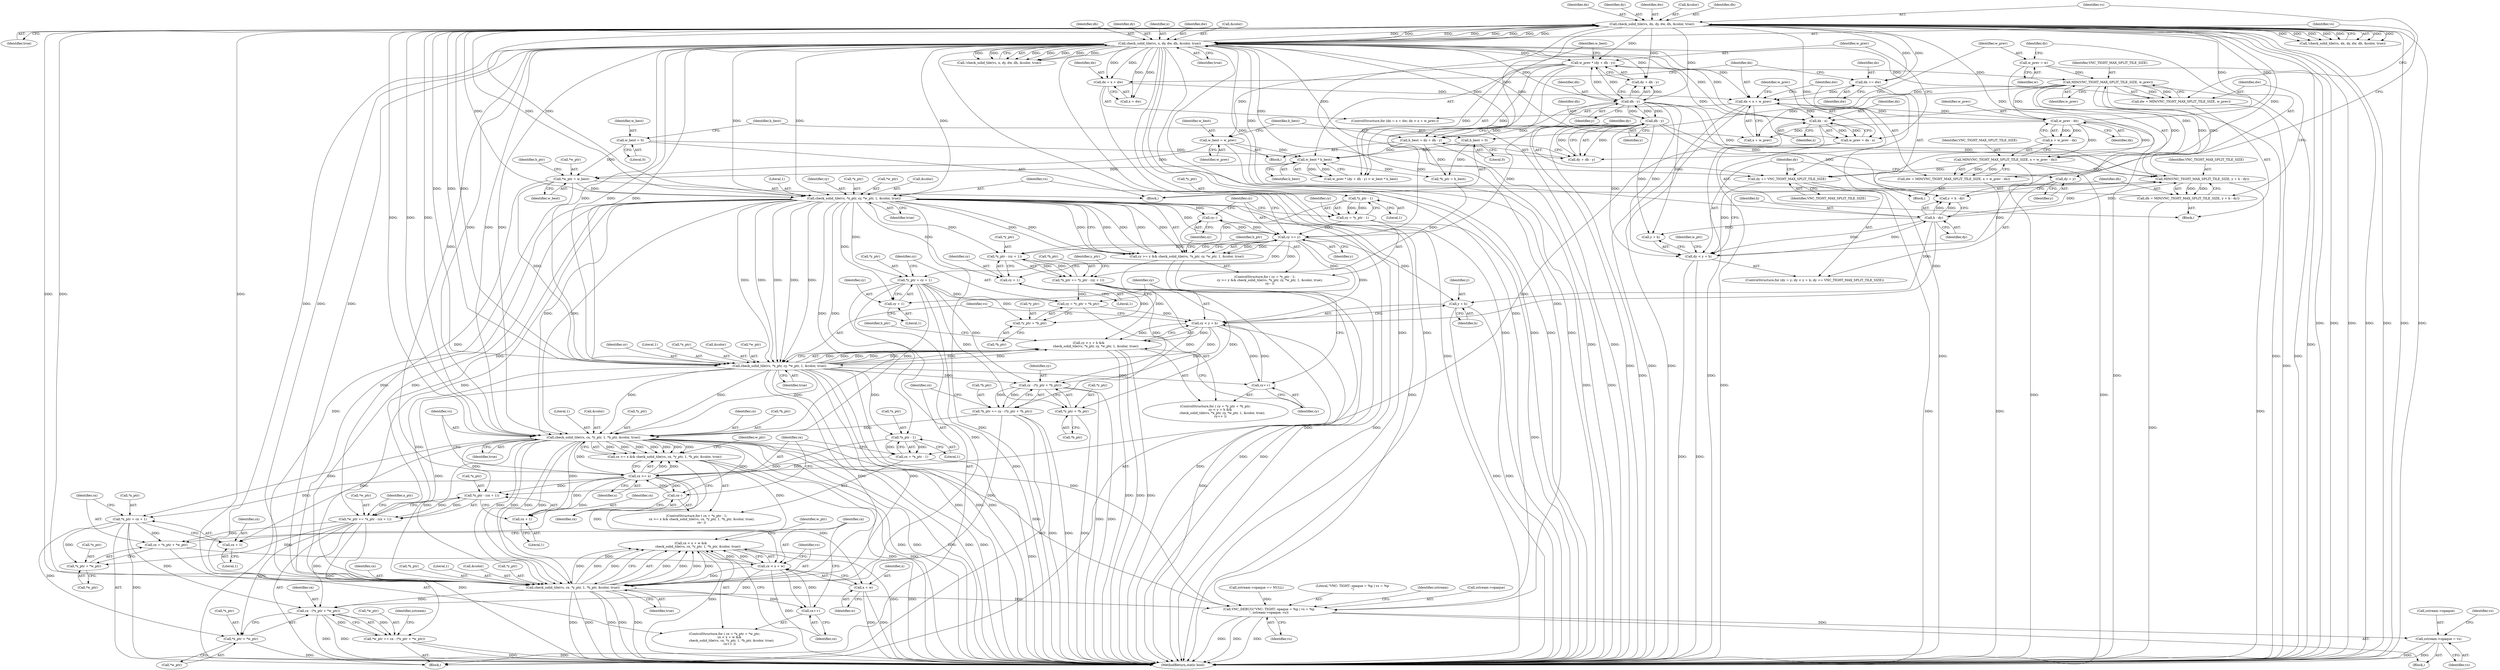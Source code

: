 digraph "0_qemu_9f64916da20eea67121d544698676295bbb105a7_0@pointer" {
"1000316" [label="(Call,check_solid_tile(vs, *x_ptr, cy, *w_ptr, 1, &color, true))"];
"1000252" [label="(Call,check_solid_tile(vs, dx, dy, dw, dh, &color, true))"];
"1000218" [label="(Call,check_solid_tile(vs, x, dy, dw, dh, &color, true))"];
"1000202" [label="(Call,dh = MIN(VNC_TIGHT_MAX_SPLIT_TILE_SIZE, y + h - dy))"];
"1000204" [label="(Call,MIN(VNC_TIGHT_MAX_SPLIT_TILE_SIZE, y + h - dy))"];
"1000213" [label="(Call,MIN(VNC_TIGHT_MAX_SPLIT_TILE_SIZE, w_prev))"];
"1000186" [label="(Call,w_prev = w)"];
"1000273" [label="(Call,w_prev * (dy + dh - y))"];
"1000266" [label="(Call,w_prev = dx - x)"];
"1000268" [label="(Call,dx - x)"];
"1000235" [label="(Call,dx < x + w_prev)"];
"1000263" [label="(Call,dx += dw)"];
"1000230" [label="(Call,dx = x + dw)"];
"1000247" [label="(Call,w_prev - dx)"];
"1000277" [label="(Call,dh - y)"];
"1000291" [label="(Call,dh - y)"];
"1000243" [label="(Call,MIN(VNC_TIGHT_MAX_SPLIT_TILE_SIZE, x + w_prev - dx))"];
"1000208" [label="(Call,h - dy)"];
"1000193" [label="(Call,dy < y + h)"];
"1000190" [label="(Call,dy = y)"];
"1000198" [label="(Call,dy += VNC_TIGHT_MAX_SPLIT_TILE_SIZE)"];
"1000211" [label="(Call,dw = MIN(VNC_TIGHT_MAX_SPLIT_TILE_SIZE, w_prev))"];
"1000241" [label="(Call,dw = MIN(VNC_TIGHT_MAX_SPLIT_TILE_SIZE, x + w_prev - dx))"];
"1000313" [label="(Call,cy >= y)"];
"1000306" [label="(Call,cy = *y_ptr - 1)"];
"1000308" [label="(Call,*y_ptr - 1)"];
"1000327" [label="(Call,cy--)"];
"1000316" [label="(Call,check_solid_tile(vs, *x_ptr, cy, *w_ptr, 1, &color, true))"];
"1000294" [label="(Call,*w_ptr = w_best)"];
"1000284" [label="(Call,w_best = w_prev)"];
"1000179" [label="(Call,w_best = 0)"];
"1000280" [label="(Call,w_best * h_best)"];
"1000183" [label="(Call,h_best = 0)"];
"1000287" [label="(Call,h_best = dy + dh - y)"];
"1000312" [label="(Call,cy >= y && check_solid_tile(vs, *x_ptr, cy, *w_ptr, 1, &color, true))"];
"1000352" [label="(Call,cy < y + h &&\n              check_solid_tile(vs, *x_ptr, cy, *w_ptr, 1, &color, true))"];
"1000332" [label="(Call,*y_ptr - (cy + 1))"];
"1000329" [label="(Call,*h_ptr += *y_ptr - (cy + 1))"];
"1000345" [label="(Call,cy = *y_ptr + *h_ptr)"];
"1000353" [label="(Call,cy < y + h)"];
"1000358" [label="(Call,check_solid_tile(vs, *x_ptr, cy, *w_ptr, 1, &color, true))"];
"1000369" [label="(Call,cy++)"];
"1000374" [label="(Call,cy - (*y_ptr + *h_ptr))"];
"1000371" [label="(Call,*h_ptr += cy - (*y_ptr + *h_ptr))"];
"1000392" [label="(Call,check_solid_tile(vs, cx, *y_ptr, 1, *h_ptr, &color, true))"];
"1000388" [label="(Call,cx >= x && check_solid_tile(vs, cx, *y_ptr, 1, *h_ptr, &color, true))"];
"1000428" [label="(Call,cx < x + w &&\n              check_solid_tile(vs, cx, *y_ptr, 1, *h_ptr, &color, true))"];
"1000403" [label="(Call,cx--)"];
"1000389" [label="(Call,cx >= x)"];
"1000408" [label="(Call,*x_ptr - (cx + 1))"];
"1000405" [label="(Call,*w_ptr += *x_ptr - (cx + 1))"];
"1000421" [label="(Call,cx = *x_ptr + *w_ptr)"];
"1000429" [label="(Call,cx < x + w)"];
"1000434" [label="(Call,check_solid_tile(vs, cx, *y_ptr, 1, *h_ptr, &color, true))"];
"1000445" [label="(Call,cx++)"];
"1000450" [label="(Call,cx - (*x_ptr + *w_ptr))"];
"1000447" [label="(Call,*w_ptr += cx - (*x_ptr + *w_ptr))"];
"1000480" [label="(Call,VNC_DEBUG(\"VNC: TIGHT: opaque = %p | vs = %p\n\", zstream->opaque, vs))"];
"1000525" [label="(Call,zstream->opaque = vs)"];
"1000423" [label="(Call,*x_ptr + *w_ptr)"];
"1000452" [label="(Call,*x_ptr + *w_ptr)"];
"1000411" [label="(Call,cx + 1)"];
"1000414" [label="(Call,*x_ptr = cx + 1)"];
"1000417" [label="(Call,cx + 1)"];
"1000431" [label="(Call,x + w)"];
"1000384" [label="(Call,*x_ptr - 1)"];
"1000382" [label="(Call,cx = *x_ptr - 1)"];
"1000347" [label="(Call,*y_ptr + *h_ptr)"];
"1000376" [label="(Call,*y_ptr + *h_ptr)"];
"1000335" [label="(Call,cy + 1)"];
"1000338" [label="(Call,*y_ptr = cy + 1)"];
"1000341" [label="(Call,cy + 1)"];
"1000355" [label="(Call,y + h)"];
"1000204" [label="(Call,MIN(VNC_TIGHT_MAX_SPLIT_TILE_SIZE, y + h - dy))"];
"1000335" [label="(Call,cy + 1)"];
"1000393" [label="(Identifier,vs)"];
"1000257" [label="(Identifier,dh)"];
"1000191" [label="(Identifier,dy)"];
"1000296" [label="(Identifier,w_ptr)"];
"1000217" [label="(Call,!check_solid_tile(vs, x, dy, dw, dh, &color, true))"];
"1000284" [label="(Call,w_best = w_prev)"];
"1000398" [label="(Call,*h_ptr)"];
"1000343" [label="(Literal,1)"];
"1000180" [label="(Identifier,w_best)"];
"1000397" [label="(Literal,1)"];
"1000444" [label="(Identifier,true)"];
"1000297" [label="(Identifier,w_best)"];
"1000436" [label="(Identifier,cx)"];
"1000194" [label="(Identifier,dy)"];
"1000255" [label="(Identifier,dy)"];
"1000409" [label="(Call,*x_ptr)"];
"1000198" [label="(Call,dy += VNC_TIGHT_MAX_SPLIT_TILE_SIZE)"];
"1000316" [label="(Call,check_solid_tile(vs, *x_ptr, cy, *w_ptr, 1, &color, true))"];
"1000323" [label="(Literal,1)"];
"1000337" [label="(Literal,1)"];
"1000384" [label="(Call,*x_ptr - 1)"];
"1000419" [label="(Literal,1)"];
"1000362" [label="(Identifier,cy)"];
"1000347" [label="(Call,*y_ptr + *h_ptr)"];
"1000265" [label="(Identifier,dw)"];
"1000248" [label="(Identifier,w_prev)"];
"1000373" [label="(Identifier,h_ptr)"];
"1000190" [label="(Call,dy = y)"];
"1000181" [label="(Literal,0)"];
"1000387" [label="(Literal,1)"];
"1000350" [label="(Call,*h_ptr)"];
"1000428" [label="(Call,cx < x + w &&\n              check_solid_tile(vs, cx, *y_ptr, 1, *h_ptr, &color, true))"];
"1000340" [label="(Identifier,y_ptr)"];
"1000263" [label="(Call,dx += dw)"];
"1000375" [label="(Identifier,cy)"];
"1000256" [label="(Identifier,dw)"];
"1000420" [label="(ControlStructure,for ( cx = *x_ptr + *w_ptr;\n          cx < x + w &&\n              check_solid_tile(vs, cx, *y_ptr, 1, *h_ptr, &color, true);\n          cx++ ))"];
"1000400" [label="(Call,&color)"];
"1000445" [label="(Call,cx++)"];
"1000237" [label="(Call,x + w_prev)"];
"1000451" [label="(Identifier,cx)"];
"1000278" [label="(Identifier,dh)"];
"1000385" [label="(Call,*x_ptr)"];
"1000206" [label="(Call,y + h - dy)"];
"1000424" [label="(Call,*x_ptr)"];
"1000266" [label="(Call,w_prev = dx - x)"];
"1000313" [label="(Call,cy >= y)"];
"1000369" [label="(Call,cy++)"];
"1000429" [label="(Call,cx < x + w)"];
"1000285" [label="(Identifier,w_best)"];
"1000406" [label="(Call,*w_ptr)"];
"1000213" [label="(Call,MIN(VNC_TIGHT_MAX_SPLIT_TILE_SIZE, w_prev))"];
"1000358" [label="(Call,check_solid_tile(vs, *x_ptr, cy, *w_ptr, 1, &color, true))"];
"1000485" [label="(Identifier,vs)"];
"1000388" [label="(Call,cx >= x && check_solid_tile(vs, cx, *y_ptr, 1, *h_ptr, &color, true))"];
"1000311" [label="(Literal,1)"];
"1000381" [label="(ControlStructure,for ( cx = *x_ptr - 1;\n          cx >= x && check_solid_tile(vs, cx, *y_ptr, 1, *h_ptr, &color, true);\n          cx-- ))"];
"1000426" [label="(Call,*w_ptr)"];
"1000448" [label="(Call,*w_ptr)"];
"1000356" [label="(Identifier,y)"];
"1000183" [label="(Call,h_best = 0)"];
"1000258" [label="(Call,&color)"];
"1000270" [label="(Identifier,x)"];
"1000244" [label="(Identifier,VNC_TIGHT_MAX_SPLIT_TILE_SIZE)"];
"1000251" [label="(Call,!check_solid_tile(vs, dx, dy, dw, dh, &color, true))"];
"1000202" [label="(Call,dh = MIN(VNC_TIGHT_MAX_SPLIT_TILE_SIZE, y + h - dy))"];
"1000291" [label="(Call,dh - y)"];
"1000193" [label="(Call,dy < y + h)"];
"1000315" [label="(Identifier,y)"];
"1000328" [label="(Identifier,cy)"];
"1000219" [label="(Identifier,vs)"];
"1000354" [label="(Identifier,cy)"];
"1000414" [label="(Call,*x_ptr = cx + 1)"];
"1000431" [label="(Call,x + w)"];
"1000453" [label="(Call,*x_ptr)"];
"1000289" [label="(Call,dy + dh - y)"];
"1000376" [label="(Call,*y_ptr + *h_ptr)"];
"1000314" [label="(Identifier,cy)"];
"1000430" [label="(Identifier,cx)"];
"1000481" [label="(Literal,\"VNC: TIGHT: opaque = %p | vs = %p\n\")"];
"1000306" [label="(Call,cy = *y_ptr - 1)"];
"1000336" [label="(Identifier,cy)"];
"1000365" [label="(Literal,1)"];
"1000293" [label="(Identifier,y)"];
"1000224" [label="(Call,&color)"];
"1000267" [label="(Identifier,w_prev)"];
"1000435" [label="(Identifier,vs)"];
"1000346" [label="(Identifier,cy)"];
"1000404" [label="(Identifier,cx)"];
"1000407" [label="(Identifier,w_ptr)"];
"1000422" [label="(Identifier,cx)"];
"1000402" [label="(Identifier,true)"];
"1000382" [label="(Call,cx = *x_ptr - 1)"];
"1000395" [label="(Call,*y_ptr)"];
"1000277" [label="(Call,dh - y)"];
"1000421" [label="(Call,cx = *x_ptr + *w_ptr)"];
"1000440" [label="(Call,*h_ptr)"];
"1000188" [label="(Identifier,w)"];
"1000295" [label="(Call,*w_ptr)"];
"1000333" [label="(Call,*y_ptr)"];
"1000345" [label="(Call,cy = *y_ptr + *h_ptr)"];
"1000415" [label="(Call,*x_ptr)"];
"1000423" [label="(Call,*x_ptr + *w_ptr)"];
"1000199" [label="(Identifier,dy)"];
"1000192" [label="(Identifier,y)"];
"1000226" [label="(Identifier,true)"];
"1000264" [label="(Identifier,dx)"];
"1000185" [label="(Literal,0)"];
"1000408" [label="(Call,*x_ptr - (cx + 1))"];
"1000242" [label="(Identifier,dw)"];
"1000403" [label="(Call,cx--)"];
"1000416" [label="(Identifier,x_ptr)"];
"1000320" [label="(Identifier,cy)"];
"1000332" [label="(Call,*y_ptr - (cy + 1))"];
"1000283" [label="(Block,)"];
"1000338" [label="(Call,*y_ptr = cy + 1)"];
"1000352" [label="(Call,cy < y + h &&\n              check_solid_tile(vs, *x_ptr, cy, *w_ptr, 1, &color, true))"];
"1000208" [label="(Call,h - dy)"];
"1000331" [label="(Identifier,h_ptr)"];
"1000329" [label="(Call,*h_ptr += *y_ptr - (cy + 1))"];
"1000230" [label="(Call,dx = x + dw)"];
"1000243" [label="(Call,MIN(VNC_TIGHT_MAX_SPLIT_TILE_SIZE, x + w_prev - dx))"];
"1000215" [label="(Identifier,w_prev)"];
"1000305" [label="(ControlStructure,for ( cy = *y_ptr - 1;\n          cy >= y && check_solid_tile(vs, *x_ptr, cy, *w_ptr, 1, &color, true);\n          cy-- ))"];
"1000247" [label="(Call,w_prev - dx)"];
"1000392" [label="(Call,check_solid_tile(vs, cx, *y_ptr, 1, *h_ptr, &color, true))"];
"1000327" [label="(Call,cy--)"];
"1000249" [label="(Identifier,dx)"];
"1000212" [label="(Identifier,dw)"];
"1000439" [label="(Literal,1)"];
"1000442" [label="(Call,&color)"];
"1000302" [label="(Block,)"];
"1000488" [label="(Identifier,zstream)"];
"1000253" [label="(Identifier,vs)"];
"1000195" [label="(Call,y + h)"];
"1000342" [label="(Identifier,cy)"];
"1000223" [label="(Identifier,dh)"];
"1000218" [label="(Call,check_solid_tile(vs, x, dy, dw, dh, &color, true))"];
"1000475" [label="(Block,)"];
"1000412" [label="(Identifier,cx)"];
"1000339" [label="(Call,*y_ptr)"];
"1000279" [label="(Identifier,y)"];
"1000179" [label="(Call,w_best = 0)"];
"1000433" [label="(Identifier,w)"];
"1000355" [label="(Call,y + h)"];
"1000434" [label="(Call,check_solid_tile(vs, cx, *y_ptr, 1, *h_ptr, &color, true))"];
"1000214" [label="(Identifier,VNC_TIGHT_MAX_SPLIT_TILE_SIZE)"];
"1000189" [label="(ControlStructure,for (dy = y; dy < y + h; dy += VNC_TIGHT_MAX_SPLIT_TILE_SIZE))"];
"1000280" [label="(Call,w_best * h_best)"];
"1000312" [label="(Call,cy >= y && check_solid_tile(vs, *x_ptr, cy, *w_ptr, 1, &color, true))"];
"1000241" [label="(Call,dw = MIN(VNC_TIGHT_MAX_SPLIT_TILE_SIZE, x + w_prev - dx))"];
"1000205" [label="(Identifier,VNC_TIGHT_MAX_SPLIT_TILE_SIZE)"];
"1000221" [label="(Identifier,dy)"];
"1000240" [label="(Block,)"];
"1000330" [label="(Call,*h_ptr)"];
"1000383" [label="(Identifier,cx)"];
"1000281" [label="(Identifier,w_best)"];
"1000405" [label="(Call,*w_ptr += *x_ptr - (cx + 1))"];
"1000260" [label="(Identifier,true)"];
"1000187" [label="(Identifier,w_prev)"];
"1000437" [label="(Call,*y_ptr)"];
"1000211" [label="(Call,dw = MIN(VNC_TIGHT_MAX_SPLIT_TILE_SIZE, w_prev))"];
"1000309" [label="(Call,*y_ptr)"];
"1000184" [label="(Identifier,h_best)"];
"1000231" [label="(Identifier,dx)"];
"1000288" [label="(Identifier,h_best)"];
"1000318" [label="(Call,*x_ptr)"];
"1000374" [label="(Call,cy - (*y_ptr + *h_ptr))"];
"1000368" [label="(Identifier,true)"];
"1000341" [label="(Call,cy + 1)"];
"1000307" [label="(Identifier,cy)"];
"1000482" [label="(Call,zstream->opaque)"];
"1000460" [label="(Identifier,zstream)"];
"1000450" [label="(Call,cx - (*x_ptr + *w_ptr))"];
"1000455" [label="(Call,*w_ptr)"];
"1000360" [label="(Call,*x_ptr)"];
"1000321" [label="(Call,*w_ptr)"];
"1000282" [label="(Identifier,h_best)"];
"1000391" [label="(Identifier,x)"];
"1000294" [label="(Call,*w_ptr = w_best)"];
"1000526" [label="(Call,zstream->opaque)"];
"1000449" [label="(Identifier,w_ptr)"];
"1000268" [label="(Call,dx - x)"];
"1000418" [label="(Identifier,cx)"];
"1000274" [label="(Identifier,w_prev)"];
"1000235" [label="(Call,dx < x + w_prev)"];
"1000186" [label="(Call,w_prev = w)"];
"1000232" [label="(Call,x + dw)"];
"1000359" [label="(Identifier,vs)"];
"1000535" [label="(Identifier,vs)"];
"1000348" [label="(Call,*y_ptr)"];
"1000275" [label="(Call,dy + dh - y)"];
"1000210" [label="(Identifier,dy)"];
"1000229" [label="(ControlStructure,for (dx = x + dw; dx < x + w_prev;))"];
"1000273" [label="(Call,w_prev * (dy + dh - y))"];
"1000254" [label="(Identifier,dx)"];
"1000203" [label="(Identifier,dh)"];
"1000286" [label="(Identifier,w_prev)"];
"1000366" [label="(Call,&color)"];
"1000201" [label="(Block,)"];
"1000413" [label="(Literal,1)"];
"1000357" [label="(Identifier,h)"];
"1000394" [label="(Identifier,cx)"];
"1000446" [label="(Identifier,cx)"];
"1000245" [label="(Call,x + w_prev - dx)"];
"1000236" [label="(Identifier,dx)"];
"1000372" [label="(Call,*h_ptr)"];
"1000272" [label="(Call,w_prev * (dy + dh - y) > w_best * h_best)"];
"1000353" [label="(Call,cy < y + h)"];
"1000300" [label="(Identifier,h_ptr)"];
"1000269" [label="(Identifier,dx)"];
"1000529" [label="(Identifier,vs)"];
"1000220" [label="(Identifier,x)"];
"1000390" [label="(Identifier,cx)"];
"1000287" [label="(Call,h_best = dy + dh - y)"];
"1000298" [label="(Call,*h_ptr = h_best)"];
"1000200" [label="(Identifier,VNC_TIGHT_MAX_SPLIT_TILE_SIZE)"];
"1000317" [label="(Identifier,vs)"];
"1000209" [label="(Identifier,h)"];
"1000470" [label="(Call,zstream->opaque == NULL)"];
"1000370" [label="(Identifier,cy)"];
"1000371" [label="(Call,*h_ptr += cy - (*y_ptr + *h_ptr))"];
"1000363" [label="(Call,*w_ptr)"];
"1000417" [label="(Call,cx + 1)"];
"1000292" [label="(Identifier,dh)"];
"1000525" [label="(Call,zstream->opaque = vs)"];
"1000389" [label="(Call,cx >= x)"];
"1000946" [label="(MethodReturn,static bool)"];
"1000308" [label="(Call,*y_ptr - 1)"];
"1000344" [label="(ControlStructure,for ( cy = *y_ptr + *h_ptr;\n          cy < y + h &&\n              check_solid_tile(vs, *x_ptr, cy, *w_ptr, 1, &color, true);\n          cy++ ))"];
"1000377" [label="(Call,*y_ptr)"];
"1000411" [label="(Call,cx + 1)"];
"1000252" [label="(Call,check_solid_tile(vs, dx, dy, dw, dh, &color, true))"];
"1000324" [label="(Call,&color)"];
"1000452" [label="(Call,*x_ptr + *w_ptr)"];
"1000447" [label="(Call,*w_ptr += cx - (*x_ptr + *w_ptr))"];
"1000480" [label="(Call,VNC_DEBUG(\"VNC: TIGHT: opaque = %p | vs = %p\n\", zstream->opaque, vs))"];
"1000432" [label="(Identifier,x)"];
"1000379" [label="(Call,*h_ptr)"];
"1000172" [label="(Block,)"];
"1000222" [label="(Identifier,dw)"];
"1000326" [label="(Identifier,true)"];
"1000316" -> "1000312"  [label="AST: "];
"1000316" -> "1000326"  [label="CFG: "];
"1000317" -> "1000316"  [label="AST: "];
"1000318" -> "1000316"  [label="AST: "];
"1000320" -> "1000316"  [label="AST: "];
"1000321" -> "1000316"  [label="AST: "];
"1000323" -> "1000316"  [label="AST: "];
"1000324" -> "1000316"  [label="AST: "];
"1000326" -> "1000316"  [label="AST: "];
"1000312" -> "1000316"  [label="CFG: "];
"1000316" -> "1000946"  [label="DDG: "];
"1000316" -> "1000946"  [label="DDG: "];
"1000316" -> "1000946"  [label="DDG: "];
"1000316" -> "1000312"  [label="DDG: "];
"1000316" -> "1000312"  [label="DDG: "];
"1000316" -> "1000312"  [label="DDG: "];
"1000316" -> "1000312"  [label="DDG: "];
"1000316" -> "1000312"  [label="DDG: "];
"1000316" -> "1000312"  [label="DDG: "];
"1000316" -> "1000312"  [label="DDG: "];
"1000252" -> "1000316"  [label="DDG: "];
"1000252" -> "1000316"  [label="DDG: "];
"1000252" -> "1000316"  [label="DDG: "];
"1000218" -> "1000316"  [label="DDG: "];
"1000218" -> "1000316"  [label="DDG: "];
"1000218" -> "1000316"  [label="DDG: "];
"1000313" -> "1000316"  [label="DDG: "];
"1000294" -> "1000316"  [label="DDG: "];
"1000316" -> "1000327"  [label="DDG: "];
"1000316" -> "1000332"  [label="DDG: "];
"1000316" -> "1000335"  [label="DDG: "];
"1000316" -> "1000338"  [label="DDG: "];
"1000316" -> "1000341"  [label="DDG: "];
"1000316" -> "1000358"  [label="DDG: "];
"1000316" -> "1000358"  [label="DDG: "];
"1000316" -> "1000358"  [label="DDG: "];
"1000316" -> "1000358"  [label="DDG: "];
"1000316" -> "1000358"  [label="DDG: "];
"1000316" -> "1000384"  [label="DDG: "];
"1000316" -> "1000392"  [label="DDG: "];
"1000316" -> "1000392"  [label="DDG: "];
"1000316" -> "1000392"  [label="DDG: "];
"1000316" -> "1000405"  [label="DDG: "];
"1000316" -> "1000434"  [label="DDG: "];
"1000316" -> "1000434"  [label="DDG: "];
"1000316" -> "1000434"  [label="DDG: "];
"1000316" -> "1000480"  [label="DDG: "];
"1000252" -> "1000251"  [label="AST: "];
"1000252" -> "1000260"  [label="CFG: "];
"1000253" -> "1000252"  [label="AST: "];
"1000254" -> "1000252"  [label="AST: "];
"1000255" -> "1000252"  [label="AST: "];
"1000256" -> "1000252"  [label="AST: "];
"1000257" -> "1000252"  [label="AST: "];
"1000258" -> "1000252"  [label="AST: "];
"1000260" -> "1000252"  [label="AST: "];
"1000251" -> "1000252"  [label="CFG: "];
"1000252" -> "1000946"  [label="DDG: "];
"1000252" -> "1000946"  [label="DDG: "];
"1000252" -> "1000946"  [label="DDG: "];
"1000252" -> "1000946"  [label="DDG: "];
"1000252" -> "1000946"  [label="DDG: "];
"1000252" -> "1000946"  [label="DDG: "];
"1000252" -> "1000946"  [label="DDG: "];
"1000252" -> "1000198"  [label="DDG: "];
"1000252" -> "1000218"  [label="DDG: "];
"1000252" -> "1000218"  [label="DDG: "];
"1000252" -> "1000218"  [label="DDG: "];
"1000252" -> "1000251"  [label="DDG: "];
"1000252" -> "1000251"  [label="DDG: "];
"1000252" -> "1000251"  [label="DDG: "];
"1000252" -> "1000251"  [label="DDG: "];
"1000252" -> "1000251"  [label="DDG: "];
"1000252" -> "1000251"  [label="DDG: "];
"1000252" -> "1000251"  [label="DDG: "];
"1000218" -> "1000252"  [label="DDG: "];
"1000218" -> "1000252"  [label="DDG: "];
"1000218" -> "1000252"  [label="DDG: "];
"1000218" -> "1000252"  [label="DDG: "];
"1000218" -> "1000252"  [label="DDG: "];
"1000247" -> "1000252"  [label="DDG: "];
"1000241" -> "1000252"  [label="DDG: "];
"1000252" -> "1000263"  [label="DDG: "];
"1000252" -> "1000263"  [label="DDG: "];
"1000252" -> "1000268"  [label="DDG: "];
"1000252" -> "1000273"  [label="DDG: "];
"1000252" -> "1000275"  [label="DDG: "];
"1000252" -> "1000277"  [label="DDG: "];
"1000252" -> "1000287"  [label="DDG: "];
"1000252" -> "1000289"  [label="DDG: "];
"1000252" -> "1000358"  [label="DDG: "];
"1000252" -> "1000358"  [label="DDG: "];
"1000252" -> "1000358"  [label="DDG: "];
"1000252" -> "1000392"  [label="DDG: "];
"1000252" -> "1000392"  [label="DDG: "];
"1000252" -> "1000392"  [label="DDG: "];
"1000252" -> "1000434"  [label="DDG: "];
"1000252" -> "1000434"  [label="DDG: "];
"1000252" -> "1000434"  [label="DDG: "];
"1000252" -> "1000480"  [label="DDG: "];
"1000218" -> "1000217"  [label="AST: "];
"1000218" -> "1000226"  [label="CFG: "];
"1000219" -> "1000218"  [label="AST: "];
"1000220" -> "1000218"  [label="AST: "];
"1000221" -> "1000218"  [label="AST: "];
"1000222" -> "1000218"  [label="AST: "];
"1000223" -> "1000218"  [label="AST: "];
"1000224" -> "1000218"  [label="AST: "];
"1000226" -> "1000218"  [label="AST: "];
"1000217" -> "1000218"  [label="CFG: "];
"1000218" -> "1000946"  [label="DDG: "];
"1000218" -> "1000946"  [label="DDG: "];
"1000218" -> "1000946"  [label="DDG: "];
"1000218" -> "1000946"  [label="DDG: "];
"1000218" -> "1000946"  [label="DDG: "];
"1000218" -> "1000946"  [label="DDG: "];
"1000218" -> "1000198"  [label="DDG: "];
"1000218" -> "1000217"  [label="DDG: "];
"1000218" -> "1000217"  [label="DDG: "];
"1000218" -> "1000217"  [label="DDG: "];
"1000218" -> "1000217"  [label="DDG: "];
"1000218" -> "1000217"  [label="DDG: "];
"1000218" -> "1000217"  [label="DDG: "];
"1000218" -> "1000217"  [label="DDG: "];
"1000202" -> "1000218"  [label="DDG: "];
"1000208" -> "1000218"  [label="DDG: "];
"1000268" -> "1000218"  [label="DDG: "];
"1000211" -> "1000218"  [label="DDG: "];
"1000218" -> "1000230"  [label="DDG: "];
"1000218" -> "1000230"  [label="DDG: "];
"1000218" -> "1000232"  [label="DDG: "];
"1000218" -> "1000232"  [label="DDG: "];
"1000218" -> "1000235"  [label="DDG: "];
"1000218" -> "1000237"  [label="DDG: "];
"1000218" -> "1000268"  [label="DDG: "];
"1000218" -> "1000273"  [label="DDG: "];
"1000218" -> "1000275"  [label="DDG: "];
"1000218" -> "1000277"  [label="DDG: "];
"1000218" -> "1000287"  [label="DDG: "];
"1000218" -> "1000289"  [label="DDG: "];
"1000218" -> "1000358"  [label="DDG: "];
"1000218" -> "1000358"  [label="DDG: "];
"1000218" -> "1000358"  [label="DDG: "];
"1000218" -> "1000389"  [label="DDG: "];
"1000218" -> "1000392"  [label="DDG: "];
"1000218" -> "1000392"  [label="DDG: "];
"1000218" -> "1000392"  [label="DDG: "];
"1000218" -> "1000434"  [label="DDG: "];
"1000218" -> "1000434"  [label="DDG: "];
"1000218" -> "1000434"  [label="DDG: "];
"1000218" -> "1000480"  [label="DDG: "];
"1000202" -> "1000201"  [label="AST: "];
"1000202" -> "1000204"  [label="CFG: "];
"1000203" -> "1000202"  [label="AST: "];
"1000204" -> "1000202"  [label="AST: "];
"1000212" -> "1000202"  [label="CFG: "];
"1000202" -> "1000946"  [label="DDG: "];
"1000204" -> "1000202"  [label="DDG: "];
"1000204" -> "1000202"  [label="DDG: "];
"1000204" -> "1000206"  [label="CFG: "];
"1000205" -> "1000204"  [label="AST: "];
"1000206" -> "1000204"  [label="AST: "];
"1000204" -> "1000946"  [label="DDG: "];
"1000213" -> "1000204"  [label="DDG: "];
"1000243" -> "1000204"  [label="DDG: "];
"1000291" -> "1000204"  [label="DDG: "];
"1000277" -> "1000204"  [label="DDG: "];
"1000208" -> "1000204"  [label="DDG: "];
"1000208" -> "1000204"  [label="DDG: "];
"1000204" -> "1000213"  [label="DDG: "];
"1000213" -> "1000211"  [label="AST: "];
"1000213" -> "1000215"  [label="CFG: "];
"1000214" -> "1000213"  [label="AST: "];
"1000215" -> "1000213"  [label="AST: "];
"1000211" -> "1000213"  [label="CFG: "];
"1000213" -> "1000946"  [label="DDG: "];
"1000213" -> "1000946"  [label="DDG: "];
"1000213" -> "1000198"  [label="DDG: "];
"1000213" -> "1000211"  [label="DDG: "];
"1000213" -> "1000211"  [label="DDG: "];
"1000186" -> "1000213"  [label="DDG: "];
"1000273" -> "1000213"  [label="DDG: "];
"1000213" -> "1000235"  [label="DDG: "];
"1000213" -> "1000237"  [label="DDG: "];
"1000213" -> "1000243"  [label="DDG: "];
"1000213" -> "1000247"  [label="DDG: "];
"1000186" -> "1000172"  [label="AST: "];
"1000186" -> "1000188"  [label="CFG: "];
"1000187" -> "1000186"  [label="AST: "];
"1000188" -> "1000186"  [label="AST: "];
"1000191" -> "1000186"  [label="CFG: "];
"1000186" -> "1000946"  [label="DDG: "];
"1000273" -> "1000272"  [label="AST: "];
"1000273" -> "1000275"  [label="CFG: "];
"1000274" -> "1000273"  [label="AST: "];
"1000275" -> "1000273"  [label="AST: "];
"1000281" -> "1000273"  [label="CFG: "];
"1000273" -> "1000946"  [label="DDG: "];
"1000273" -> "1000946"  [label="DDG: "];
"1000273" -> "1000272"  [label="DDG: "];
"1000273" -> "1000272"  [label="DDG: "];
"1000266" -> "1000273"  [label="DDG: "];
"1000277" -> "1000273"  [label="DDG: "];
"1000277" -> "1000273"  [label="DDG: "];
"1000273" -> "1000284"  [label="DDG: "];
"1000266" -> "1000201"  [label="AST: "];
"1000266" -> "1000268"  [label="CFG: "];
"1000267" -> "1000266"  [label="AST: "];
"1000268" -> "1000266"  [label="AST: "];
"1000274" -> "1000266"  [label="CFG: "];
"1000266" -> "1000946"  [label="DDG: "];
"1000268" -> "1000266"  [label="DDG: "];
"1000268" -> "1000266"  [label="DDG: "];
"1000268" -> "1000270"  [label="CFG: "];
"1000269" -> "1000268"  [label="AST: "];
"1000270" -> "1000268"  [label="AST: "];
"1000268" -> "1000946"  [label="DDG: "];
"1000235" -> "1000268"  [label="DDG: "];
"1000268" -> "1000389"  [label="DDG: "];
"1000235" -> "1000229"  [label="AST: "];
"1000235" -> "1000237"  [label="CFG: "];
"1000236" -> "1000235"  [label="AST: "];
"1000237" -> "1000235"  [label="AST: "];
"1000242" -> "1000235"  [label="CFG: "];
"1000267" -> "1000235"  [label="CFG: "];
"1000235" -> "1000946"  [label="DDG: "];
"1000235" -> "1000946"  [label="DDG: "];
"1000263" -> "1000235"  [label="DDG: "];
"1000230" -> "1000235"  [label="DDG: "];
"1000247" -> "1000235"  [label="DDG: "];
"1000235" -> "1000247"  [label="DDG: "];
"1000263" -> "1000240"  [label="AST: "];
"1000263" -> "1000265"  [label="CFG: "];
"1000264" -> "1000263"  [label="AST: "];
"1000265" -> "1000263"  [label="AST: "];
"1000236" -> "1000263"  [label="CFG: "];
"1000263" -> "1000946"  [label="DDG: "];
"1000230" -> "1000229"  [label="AST: "];
"1000230" -> "1000232"  [label="CFG: "];
"1000231" -> "1000230"  [label="AST: "];
"1000232" -> "1000230"  [label="AST: "];
"1000236" -> "1000230"  [label="CFG: "];
"1000230" -> "1000946"  [label="DDG: "];
"1000247" -> "1000245"  [label="AST: "];
"1000247" -> "1000249"  [label="CFG: "];
"1000248" -> "1000247"  [label="AST: "];
"1000249" -> "1000247"  [label="AST: "];
"1000245" -> "1000247"  [label="CFG: "];
"1000247" -> "1000946"  [label="DDG: "];
"1000247" -> "1000237"  [label="DDG: "];
"1000247" -> "1000243"  [label="DDG: "];
"1000247" -> "1000243"  [label="DDG: "];
"1000247" -> "1000245"  [label="DDG: "];
"1000247" -> "1000245"  [label="DDG: "];
"1000277" -> "1000275"  [label="AST: "];
"1000277" -> "1000279"  [label="CFG: "];
"1000278" -> "1000277"  [label="AST: "];
"1000279" -> "1000277"  [label="AST: "];
"1000275" -> "1000277"  [label="CFG: "];
"1000277" -> "1000946"  [label="DDG: "];
"1000277" -> "1000193"  [label="DDG: "];
"1000277" -> "1000195"  [label="DDG: "];
"1000277" -> "1000206"  [label="DDG: "];
"1000277" -> "1000275"  [label="DDG: "];
"1000277" -> "1000275"  [label="DDG: "];
"1000291" -> "1000277"  [label="DDG: "];
"1000277" -> "1000291"  [label="DDG: "];
"1000277" -> "1000291"  [label="DDG: "];
"1000277" -> "1000313"  [label="DDG: "];
"1000291" -> "1000289"  [label="AST: "];
"1000291" -> "1000293"  [label="CFG: "];
"1000292" -> "1000291"  [label="AST: "];
"1000293" -> "1000291"  [label="AST: "];
"1000289" -> "1000291"  [label="CFG: "];
"1000291" -> "1000946"  [label="DDG: "];
"1000291" -> "1000193"  [label="DDG: "];
"1000291" -> "1000195"  [label="DDG: "];
"1000291" -> "1000206"  [label="DDG: "];
"1000291" -> "1000287"  [label="DDG: "];
"1000291" -> "1000287"  [label="DDG: "];
"1000291" -> "1000289"  [label="DDG: "];
"1000291" -> "1000289"  [label="DDG: "];
"1000291" -> "1000313"  [label="DDG: "];
"1000243" -> "1000241"  [label="AST: "];
"1000243" -> "1000245"  [label="CFG: "];
"1000244" -> "1000243"  [label="AST: "];
"1000245" -> "1000243"  [label="AST: "];
"1000241" -> "1000243"  [label="CFG: "];
"1000243" -> "1000946"  [label="DDG: "];
"1000243" -> "1000946"  [label="DDG: "];
"1000243" -> "1000198"  [label="DDG: "];
"1000243" -> "1000241"  [label="DDG: "];
"1000243" -> "1000241"  [label="DDG: "];
"1000208" -> "1000206"  [label="AST: "];
"1000208" -> "1000210"  [label="CFG: "];
"1000209" -> "1000208"  [label="AST: "];
"1000210" -> "1000208"  [label="AST: "];
"1000206" -> "1000208"  [label="CFG: "];
"1000208" -> "1000193"  [label="DDG: "];
"1000208" -> "1000195"  [label="DDG: "];
"1000208" -> "1000206"  [label="DDG: "];
"1000208" -> "1000206"  [label="DDG: "];
"1000193" -> "1000208"  [label="DDG: "];
"1000208" -> "1000353"  [label="DDG: "];
"1000208" -> "1000355"  [label="DDG: "];
"1000193" -> "1000189"  [label="AST: "];
"1000193" -> "1000195"  [label="CFG: "];
"1000194" -> "1000193"  [label="AST: "];
"1000195" -> "1000193"  [label="AST: "];
"1000203" -> "1000193"  [label="CFG: "];
"1000296" -> "1000193"  [label="CFG: "];
"1000193" -> "1000946"  [label="DDG: "];
"1000193" -> "1000946"  [label="DDG: "];
"1000190" -> "1000193"  [label="DDG: "];
"1000198" -> "1000193"  [label="DDG: "];
"1000190" -> "1000189"  [label="AST: "];
"1000190" -> "1000192"  [label="CFG: "];
"1000191" -> "1000190"  [label="AST: "];
"1000192" -> "1000190"  [label="AST: "];
"1000194" -> "1000190"  [label="CFG: "];
"1000198" -> "1000189"  [label="AST: "];
"1000198" -> "1000200"  [label="CFG: "];
"1000199" -> "1000198"  [label="AST: "];
"1000200" -> "1000198"  [label="AST: "];
"1000194" -> "1000198"  [label="CFG: "];
"1000198" -> "1000946"  [label="DDG: "];
"1000211" -> "1000201"  [label="AST: "];
"1000212" -> "1000211"  [label="AST: "];
"1000219" -> "1000211"  [label="CFG: "];
"1000211" -> "1000946"  [label="DDG: "];
"1000241" -> "1000240"  [label="AST: "];
"1000242" -> "1000241"  [label="AST: "];
"1000253" -> "1000241"  [label="CFG: "];
"1000241" -> "1000946"  [label="DDG: "];
"1000313" -> "1000312"  [label="AST: "];
"1000313" -> "1000315"  [label="CFG: "];
"1000314" -> "1000313"  [label="AST: "];
"1000315" -> "1000313"  [label="AST: "];
"1000317" -> "1000313"  [label="CFG: "];
"1000312" -> "1000313"  [label="CFG: "];
"1000313" -> "1000312"  [label="DDG: "];
"1000313" -> "1000312"  [label="DDG: "];
"1000306" -> "1000313"  [label="DDG: "];
"1000327" -> "1000313"  [label="DDG: "];
"1000313" -> "1000327"  [label="DDG: "];
"1000313" -> "1000332"  [label="DDG: "];
"1000313" -> "1000335"  [label="DDG: "];
"1000313" -> "1000338"  [label="DDG: "];
"1000313" -> "1000341"  [label="DDG: "];
"1000313" -> "1000353"  [label="DDG: "];
"1000313" -> "1000355"  [label="DDG: "];
"1000306" -> "1000305"  [label="AST: "];
"1000306" -> "1000308"  [label="CFG: "];
"1000307" -> "1000306"  [label="AST: "];
"1000308" -> "1000306"  [label="AST: "];
"1000314" -> "1000306"  [label="CFG: "];
"1000306" -> "1000946"  [label="DDG: "];
"1000308" -> "1000306"  [label="DDG: "];
"1000308" -> "1000306"  [label="DDG: "];
"1000308" -> "1000311"  [label="CFG: "];
"1000309" -> "1000308"  [label="AST: "];
"1000311" -> "1000308"  [label="AST: "];
"1000308" -> "1000332"  [label="DDG: "];
"1000327" -> "1000305"  [label="AST: "];
"1000327" -> "1000328"  [label="CFG: "];
"1000328" -> "1000327"  [label="AST: "];
"1000314" -> "1000327"  [label="CFG: "];
"1000294" -> "1000172"  [label="AST: "];
"1000294" -> "1000297"  [label="CFG: "];
"1000295" -> "1000294"  [label="AST: "];
"1000297" -> "1000294"  [label="AST: "];
"1000300" -> "1000294"  [label="CFG: "];
"1000294" -> "1000946"  [label="DDG: "];
"1000284" -> "1000294"  [label="DDG: "];
"1000179" -> "1000294"  [label="DDG: "];
"1000280" -> "1000294"  [label="DDG: "];
"1000294" -> "1000358"  [label="DDG: "];
"1000294" -> "1000405"  [label="DDG: "];
"1000284" -> "1000283"  [label="AST: "];
"1000284" -> "1000286"  [label="CFG: "];
"1000285" -> "1000284"  [label="AST: "];
"1000286" -> "1000284"  [label="AST: "];
"1000288" -> "1000284"  [label="CFG: "];
"1000284" -> "1000946"  [label="DDG: "];
"1000284" -> "1000280"  [label="DDG: "];
"1000179" -> "1000172"  [label="AST: "];
"1000179" -> "1000181"  [label="CFG: "];
"1000180" -> "1000179"  [label="AST: "];
"1000181" -> "1000179"  [label="AST: "];
"1000184" -> "1000179"  [label="CFG: "];
"1000179" -> "1000280"  [label="DDG: "];
"1000280" -> "1000272"  [label="AST: "];
"1000280" -> "1000282"  [label="CFG: "];
"1000281" -> "1000280"  [label="AST: "];
"1000282" -> "1000280"  [label="AST: "];
"1000272" -> "1000280"  [label="CFG: "];
"1000280" -> "1000272"  [label="DDG: "];
"1000280" -> "1000272"  [label="DDG: "];
"1000183" -> "1000280"  [label="DDG: "];
"1000287" -> "1000280"  [label="DDG: "];
"1000280" -> "1000298"  [label="DDG: "];
"1000183" -> "1000172"  [label="AST: "];
"1000183" -> "1000185"  [label="CFG: "];
"1000184" -> "1000183"  [label="AST: "];
"1000185" -> "1000183"  [label="AST: "];
"1000187" -> "1000183"  [label="CFG: "];
"1000183" -> "1000298"  [label="DDG: "];
"1000287" -> "1000283"  [label="AST: "];
"1000287" -> "1000289"  [label="CFG: "];
"1000288" -> "1000287"  [label="AST: "];
"1000289" -> "1000287"  [label="AST: "];
"1000199" -> "1000287"  [label="CFG: "];
"1000287" -> "1000946"  [label="DDG: "];
"1000287" -> "1000298"  [label="DDG: "];
"1000312" -> "1000305"  [label="AST: "];
"1000328" -> "1000312"  [label="CFG: "];
"1000331" -> "1000312"  [label="CFG: "];
"1000312" -> "1000946"  [label="DDG: "];
"1000312" -> "1000946"  [label="DDG: "];
"1000312" -> "1000352"  [label="DDG: "];
"1000352" -> "1000344"  [label="AST: "];
"1000352" -> "1000353"  [label="CFG: "];
"1000352" -> "1000358"  [label="CFG: "];
"1000353" -> "1000352"  [label="AST: "];
"1000358" -> "1000352"  [label="AST: "];
"1000370" -> "1000352"  [label="CFG: "];
"1000373" -> "1000352"  [label="CFG: "];
"1000352" -> "1000946"  [label="DDG: "];
"1000352" -> "1000946"  [label="DDG: "];
"1000352" -> "1000946"  [label="DDG: "];
"1000353" -> "1000352"  [label="DDG: "];
"1000353" -> "1000352"  [label="DDG: "];
"1000358" -> "1000352"  [label="DDG: "];
"1000358" -> "1000352"  [label="DDG: "];
"1000358" -> "1000352"  [label="DDG: "];
"1000358" -> "1000352"  [label="DDG: "];
"1000358" -> "1000352"  [label="DDG: "];
"1000358" -> "1000352"  [label="DDG: "];
"1000358" -> "1000352"  [label="DDG: "];
"1000332" -> "1000329"  [label="AST: "];
"1000332" -> "1000335"  [label="CFG: "];
"1000333" -> "1000332"  [label="AST: "];
"1000335" -> "1000332"  [label="AST: "];
"1000329" -> "1000332"  [label="CFG: "];
"1000332" -> "1000329"  [label="DDG: "];
"1000332" -> "1000329"  [label="DDG: "];
"1000329" -> "1000302"  [label="AST: "];
"1000330" -> "1000329"  [label="AST: "];
"1000340" -> "1000329"  [label="CFG: "];
"1000329" -> "1000946"  [label="DDG: "];
"1000298" -> "1000329"  [label="DDG: "];
"1000329" -> "1000345"  [label="DDG: "];
"1000329" -> "1000347"  [label="DDG: "];
"1000329" -> "1000371"  [label="DDG: "];
"1000329" -> "1000374"  [label="DDG: "];
"1000329" -> "1000376"  [label="DDG: "];
"1000345" -> "1000344"  [label="AST: "];
"1000345" -> "1000347"  [label="CFG: "];
"1000346" -> "1000345"  [label="AST: "];
"1000347" -> "1000345"  [label="AST: "];
"1000354" -> "1000345"  [label="CFG: "];
"1000338" -> "1000345"  [label="DDG: "];
"1000345" -> "1000353"  [label="DDG: "];
"1000353" -> "1000355"  [label="CFG: "];
"1000354" -> "1000353"  [label="AST: "];
"1000355" -> "1000353"  [label="AST: "];
"1000359" -> "1000353"  [label="CFG: "];
"1000353" -> "1000946"  [label="DDG: "];
"1000369" -> "1000353"  [label="DDG: "];
"1000353" -> "1000358"  [label="DDG: "];
"1000353" -> "1000369"  [label="DDG: "];
"1000353" -> "1000374"  [label="DDG: "];
"1000358" -> "1000368"  [label="CFG: "];
"1000359" -> "1000358"  [label="AST: "];
"1000360" -> "1000358"  [label="AST: "];
"1000362" -> "1000358"  [label="AST: "];
"1000363" -> "1000358"  [label="AST: "];
"1000365" -> "1000358"  [label="AST: "];
"1000366" -> "1000358"  [label="AST: "];
"1000368" -> "1000358"  [label="AST: "];
"1000358" -> "1000946"  [label="DDG: "];
"1000358" -> "1000946"  [label="DDG: "];
"1000358" -> "1000946"  [label="DDG: "];
"1000358" -> "1000369"  [label="DDG: "];
"1000358" -> "1000374"  [label="DDG: "];
"1000358" -> "1000384"  [label="DDG: "];
"1000358" -> "1000392"  [label="DDG: "];
"1000358" -> "1000392"  [label="DDG: "];
"1000358" -> "1000392"  [label="DDG: "];
"1000358" -> "1000405"  [label="DDG: "];
"1000358" -> "1000434"  [label="DDG: "];
"1000358" -> "1000434"  [label="DDG: "];
"1000358" -> "1000434"  [label="DDG: "];
"1000358" -> "1000480"  [label="DDG: "];
"1000369" -> "1000344"  [label="AST: "];
"1000369" -> "1000370"  [label="CFG: "];
"1000370" -> "1000369"  [label="AST: "];
"1000354" -> "1000369"  [label="CFG: "];
"1000374" -> "1000371"  [label="AST: "];
"1000374" -> "1000376"  [label="CFG: "];
"1000375" -> "1000374"  [label="AST: "];
"1000376" -> "1000374"  [label="AST: "];
"1000371" -> "1000374"  [label="CFG: "];
"1000374" -> "1000946"  [label="DDG: "];
"1000374" -> "1000946"  [label="DDG: "];
"1000374" -> "1000371"  [label="DDG: "];
"1000374" -> "1000371"  [label="DDG: "];
"1000338" -> "1000374"  [label="DDG: "];
"1000371" -> "1000302"  [label="AST: "];
"1000372" -> "1000371"  [label="AST: "];
"1000383" -> "1000371"  [label="CFG: "];
"1000371" -> "1000946"  [label="DDG: "];
"1000371" -> "1000946"  [label="DDG: "];
"1000371" -> "1000392"  [label="DDG: "];
"1000371" -> "1000434"  [label="DDG: "];
"1000392" -> "1000388"  [label="AST: "];
"1000392" -> "1000402"  [label="CFG: "];
"1000393" -> "1000392"  [label="AST: "];
"1000394" -> "1000392"  [label="AST: "];
"1000395" -> "1000392"  [label="AST: "];
"1000397" -> "1000392"  [label="AST: "];
"1000398" -> "1000392"  [label="AST: "];
"1000400" -> "1000392"  [label="AST: "];
"1000402" -> "1000392"  [label="AST: "];
"1000388" -> "1000392"  [label="CFG: "];
"1000392" -> "1000946"  [label="DDG: "];
"1000392" -> "1000946"  [label="DDG: "];
"1000392" -> "1000946"  [label="DDG: "];
"1000392" -> "1000946"  [label="DDG: "];
"1000392" -> "1000946"  [label="DDG: "];
"1000392" -> "1000388"  [label="DDG: "];
"1000392" -> "1000388"  [label="DDG: "];
"1000392" -> "1000388"  [label="DDG: "];
"1000392" -> "1000388"  [label="DDG: "];
"1000392" -> "1000388"  [label="DDG: "];
"1000392" -> "1000388"  [label="DDG: "];
"1000392" -> "1000388"  [label="DDG: "];
"1000338" -> "1000392"  [label="DDG: "];
"1000389" -> "1000392"  [label="DDG: "];
"1000392" -> "1000403"  [label="DDG: "];
"1000392" -> "1000408"  [label="DDG: "];
"1000392" -> "1000411"  [label="DDG: "];
"1000392" -> "1000414"  [label="DDG: "];
"1000392" -> "1000417"  [label="DDG: "];
"1000392" -> "1000434"  [label="DDG: "];
"1000392" -> "1000434"  [label="DDG: "];
"1000392" -> "1000434"  [label="DDG: "];
"1000392" -> "1000434"  [label="DDG: "];
"1000392" -> "1000434"  [label="DDG: "];
"1000392" -> "1000480"  [label="DDG: "];
"1000388" -> "1000381"  [label="AST: "];
"1000388" -> "1000389"  [label="CFG: "];
"1000389" -> "1000388"  [label="AST: "];
"1000404" -> "1000388"  [label="CFG: "];
"1000407" -> "1000388"  [label="CFG: "];
"1000388" -> "1000946"  [label="DDG: "];
"1000388" -> "1000946"  [label="DDG: "];
"1000389" -> "1000388"  [label="DDG: "];
"1000389" -> "1000388"  [label="DDG: "];
"1000388" -> "1000428"  [label="DDG: "];
"1000428" -> "1000420"  [label="AST: "];
"1000428" -> "1000429"  [label="CFG: "];
"1000428" -> "1000434"  [label="CFG: "];
"1000429" -> "1000428"  [label="AST: "];
"1000434" -> "1000428"  [label="AST: "];
"1000446" -> "1000428"  [label="CFG: "];
"1000449" -> "1000428"  [label="CFG: "];
"1000428" -> "1000946"  [label="DDG: "];
"1000428" -> "1000946"  [label="DDG: "];
"1000428" -> "1000946"  [label="DDG: "];
"1000429" -> "1000428"  [label="DDG: "];
"1000429" -> "1000428"  [label="DDG: "];
"1000434" -> "1000428"  [label="DDG: "];
"1000434" -> "1000428"  [label="DDG: "];
"1000434" -> "1000428"  [label="DDG: "];
"1000434" -> "1000428"  [label="DDG: "];
"1000434" -> "1000428"  [label="DDG: "];
"1000434" -> "1000428"  [label="DDG: "];
"1000434" -> "1000428"  [label="DDG: "];
"1000403" -> "1000381"  [label="AST: "];
"1000403" -> "1000404"  [label="CFG: "];
"1000404" -> "1000403"  [label="AST: "];
"1000390" -> "1000403"  [label="CFG: "];
"1000403" -> "1000389"  [label="DDG: "];
"1000389" -> "1000403"  [label="DDG: "];
"1000389" -> "1000391"  [label="CFG: "];
"1000390" -> "1000389"  [label="AST: "];
"1000391" -> "1000389"  [label="AST: "];
"1000393" -> "1000389"  [label="CFG: "];
"1000382" -> "1000389"  [label="DDG: "];
"1000389" -> "1000408"  [label="DDG: "];
"1000389" -> "1000411"  [label="DDG: "];
"1000389" -> "1000414"  [label="DDG: "];
"1000389" -> "1000417"  [label="DDG: "];
"1000389" -> "1000429"  [label="DDG: "];
"1000389" -> "1000431"  [label="DDG: "];
"1000408" -> "1000405"  [label="AST: "];
"1000408" -> "1000411"  [label="CFG: "];
"1000409" -> "1000408"  [label="AST: "];
"1000411" -> "1000408"  [label="AST: "];
"1000405" -> "1000408"  [label="CFG: "];
"1000408" -> "1000405"  [label="DDG: "];
"1000408" -> "1000405"  [label="DDG: "];
"1000384" -> "1000408"  [label="DDG: "];
"1000405" -> "1000302"  [label="AST: "];
"1000406" -> "1000405"  [label="AST: "];
"1000416" -> "1000405"  [label="CFG: "];
"1000405" -> "1000946"  [label="DDG: "];
"1000405" -> "1000421"  [label="DDG: "];
"1000405" -> "1000423"  [label="DDG: "];
"1000405" -> "1000447"  [label="DDG: "];
"1000405" -> "1000450"  [label="DDG: "];
"1000405" -> "1000452"  [label="DDG: "];
"1000421" -> "1000420"  [label="AST: "];
"1000421" -> "1000423"  [label="CFG: "];
"1000422" -> "1000421"  [label="AST: "];
"1000423" -> "1000421"  [label="AST: "];
"1000430" -> "1000421"  [label="CFG: "];
"1000414" -> "1000421"  [label="DDG: "];
"1000421" -> "1000429"  [label="DDG: "];
"1000429" -> "1000431"  [label="CFG: "];
"1000430" -> "1000429"  [label="AST: "];
"1000431" -> "1000429"  [label="AST: "];
"1000435" -> "1000429"  [label="CFG: "];
"1000429" -> "1000946"  [label="DDG: "];
"1000445" -> "1000429"  [label="DDG: "];
"1000429" -> "1000434"  [label="DDG: "];
"1000429" -> "1000445"  [label="DDG: "];
"1000429" -> "1000450"  [label="DDG: "];
"1000434" -> "1000444"  [label="CFG: "];
"1000435" -> "1000434"  [label="AST: "];
"1000436" -> "1000434"  [label="AST: "];
"1000437" -> "1000434"  [label="AST: "];
"1000439" -> "1000434"  [label="AST: "];
"1000440" -> "1000434"  [label="AST: "];
"1000442" -> "1000434"  [label="AST: "];
"1000444" -> "1000434"  [label="AST: "];
"1000434" -> "1000946"  [label="DDG: "];
"1000434" -> "1000946"  [label="DDG: "];
"1000434" -> "1000946"  [label="DDG: "];
"1000434" -> "1000946"  [label="DDG: "];
"1000434" -> "1000946"  [label="DDG: "];
"1000338" -> "1000434"  [label="DDG: "];
"1000434" -> "1000445"  [label="DDG: "];
"1000434" -> "1000450"  [label="DDG: "];
"1000434" -> "1000480"  [label="DDG: "];
"1000445" -> "1000420"  [label="AST: "];
"1000445" -> "1000446"  [label="CFG: "];
"1000446" -> "1000445"  [label="AST: "];
"1000430" -> "1000445"  [label="CFG: "];
"1000450" -> "1000447"  [label="AST: "];
"1000450" -> "1000452"  [label="CFG: "];
"1000451" -> "1000450"  [label="AST: "];
"1000452" -> "1000450"  [label="AST: "];
"1000447" -> "1000450"  [label="CFG: "];
"1000450" -> "1000946"  [label="DDG: "];
"1000450" -> "1000946"  [label="DDG: "];
"1000450" -> "1000447"  [label="DDG: "];
"1000450" -> "1000447"  [label="DDG: "];
"1000414" -> "1000450"  [label="DDG: "];
"1000447" -> "1000302"  [label="AST: "];
"1000448" -> "1000447"  [label="AST: "];
"1000460" -> "1000447"  [label="CFG: "];
"1000447" -> "1000946"  [label="DDG: "];
"1000447" -> "1000946"  [label="DDG: "];
"1000480" -> "1000475"  [label="AST: "];
"1000480" -> "1000485"  [label="CFG: "];
"1000481" -> "1000480"  [label="AST: "];
"1000482" -> "1000480"  [label="AST: "];
"1000485" -> "1000480"  [label="AST: "];
"1000488" -> "1000480"  [label="CFG: "];
"1000480" -> "1000946"  [label="DDG: "];
"1000480" -> "1000946"  [label="DDG: "];
"1000480" -> "1000946"  [label="DDG: "];
"1000470" -> "1000480"  [label="DDG: "];
"1000480" -> "1000525"  [label="DDG: "];
"1000525" -> "1000475"  [label="AST: "];
"1000525" -> "1000529"  [label="CFG: "];
"1000526" -> "1000525"  [label="AST: "];
"1000529" -> "1000525"  [label="AST: "];
"1000535" -> "1000525"  [label="CFG: "];
"1000525" -> "1000946"  [label="DDG: "];
"1000525" -> "1000946"  [label="DDG: "];
"1000423" -> "1000426"  [label="CFG: "];
"1000424" -> "1000423"  [label="AST: "];
"1000426" -> "1000423"  [label="AST: "];
"1000414" -> "1000423"  [label="DDG: "];
"1000452" -> "1000455"  [label="CFG: "];
"1000453" -> "1000452"  [label="AST: "];
"1000455" -> "1000452"  [label="AST: "];
"1000452" -> "1000946"  [label="DDG: "];
"1000414" -> "1000452"  [label="DDG: "];
"1000411" -> "1000413"  [label="CFG: "];
"1000412" -> "1000411"  [label="AST: "];
"1000413" -> "1000411"  [label="AST: "];
"1000414" -> "1000302"  [label="AST: "];
"1000414" -> "1000417"  [label="CFG: "];
"1000415" -> "1000414"  [label="AST: "];
"1000417" -> "1000414"  [label="AST: "];
"1000422" -> "1000414"  [label="CFG: "];
"1000414" -> "1000946"  [label="DDG: "];
"1000417" -> "1000419"  [label="CFG: "];
"1000418" -> "1000417"  [label="AST: "];
"1000419" -> "1000417"  [label="AST: "];
"1000431" -> "1000433"  [label="CFG: "];
"1000432" -> "1000431"  [label="AST: "];
"1000433" -> "1000431"  [label="AST: "];
"1000431" -> "1000946"  [label="DDG: "];
"1000431" -> "1000946"  [label="DDG: "];
"1000384" -> "1000382"  [label="AST: "];
"1000384" -> "1000387"  [label="CFG: "];
"1000385" -> "1000384"  [label="AST: "];
"1000387" -> "1000384"  [label="AST: "];
"1000382" -> "1000384"  [label="CFG: "];
"1000384" -> "1000382"  [label="DDG: "];
"1000384" -> "1000382"  [label="DDG: "];
"1000382" -> "1000381"  [label="AST: "];
"1000383" -> "1000382"  [label="AST: "];
"1000390" -> "1000382"  [label="CFG: "];
"1000382" -> "1000946"  [label="DDG: "];
"1000347" -> "1000350"  [label="CFG: "];
"1000348" -> "1000347"  [label="AST: "];
"1000350" -> "1000347"  [label="AST: "];
"1000338" -> "1000347"  [label="DDG: "];
"1000376" -> "1000379"  [label="CFG: "];
"1000377" -> "1000376"  [label="AST: "];
"1000379" -> "1000376"  [label="AST: "];
"1000376" -> "1000946"  [label="DDG: "];
"1000338" -> "1000376"  [label="DDG: "];
"1000335" -> "1000337"  [label="CFG: "];
"1000336" -> "1000335"  [label="AST: "];
"1000337" -> "1000335"  [label="AST: "];
"1000338" -> "1000302"  [label="AST: "];
"1000338" -> "1000341"  [label="CFG: "];
"1000339" -> "1000338"  [label="AST: "];
"1000341" -> "1000338"  [label="AST: "];
"1000346" -> "1000338"  [label="CFG: "];
"1000338" -> "1000946"  [label="DDG: "];
"1000341" -> "1000343"  [label="CFG: "];
"1000342" -> "1000341"  [label="AST: "];
"1000343" -> "1000341"  [label="AST: "];
"1000355" -> "1000357"  [label="CFG: "];
"1000356" -> "1000355"  [label="AST: "];
"1000357" -> "1000355"  [label="AST: "];
"1000355" -> "1000946"  [label="DDG: "];
"1000355" -> "1000946"  [label="DDG: "];
}
